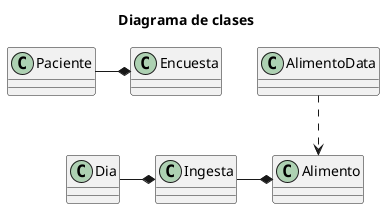 @startuml

    title Diagrama de clases

    class Encuesta

    class Paciente

    class Dia

    class Ingesta

    class Alimento

    class AlimentoData

    Paciente -* Encuesta
    Dia -* Ingesta
    Ingesta -* Alimento
    AlimentoData ..> Alimento

@enduml